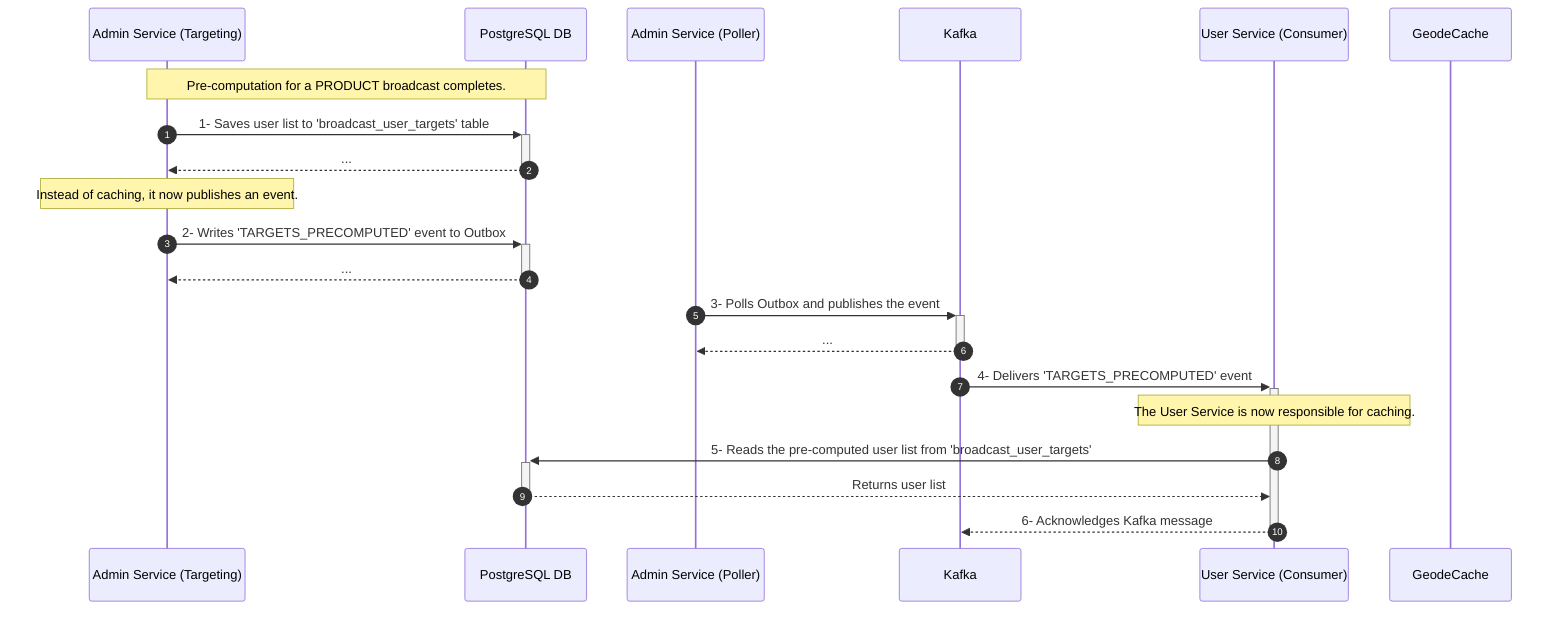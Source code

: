 sequenceDiagram
    autonumber

    participant TargetingSvc as Admin Service (Targeting)
    participant DB as PostgreSQL DB
    participant OutboxPoller as Admin Service (Poller)
    participant Kafka
    participant Orchestrator as User Service (Consumer)
    participant GeodeCache

    note over TargetingSvc, DB: Pre-computation for a PRODUCT broadcast completes.
    TargetingSvc->>+DB: 1- Saves user list to 'broadcast_user_targets' table
    DB-->>-TargetingSvc: ...

    note over TargetingSvc: Instead of caching, it now publishes an event.
    TargetingSvc->>+DB: 2- Writes 'TARGETS_PRECOMPUTED' event to Outbox
    DB-->>-TargetingSvc: ...

    OutboxPoller->>+Kafka: 3- Polls Outbox and publishes the event
    Kafka-->>-OutboxPoller: ...

    Kafka->>+Orchestrator: 4- Delivers 'TARGETS_PRECOMPUTED' event
    
    note over Orchestrator: The User Service is now responsible for caching.
    Orchestrator->>+DB: 5- Reads the pre-computed user list from 'broadcast_user_targets'
    DB-->>-Orchestrator: Returns user list

    Orchestrator-->>-Kafka: 6- Acknowledges Kafka message